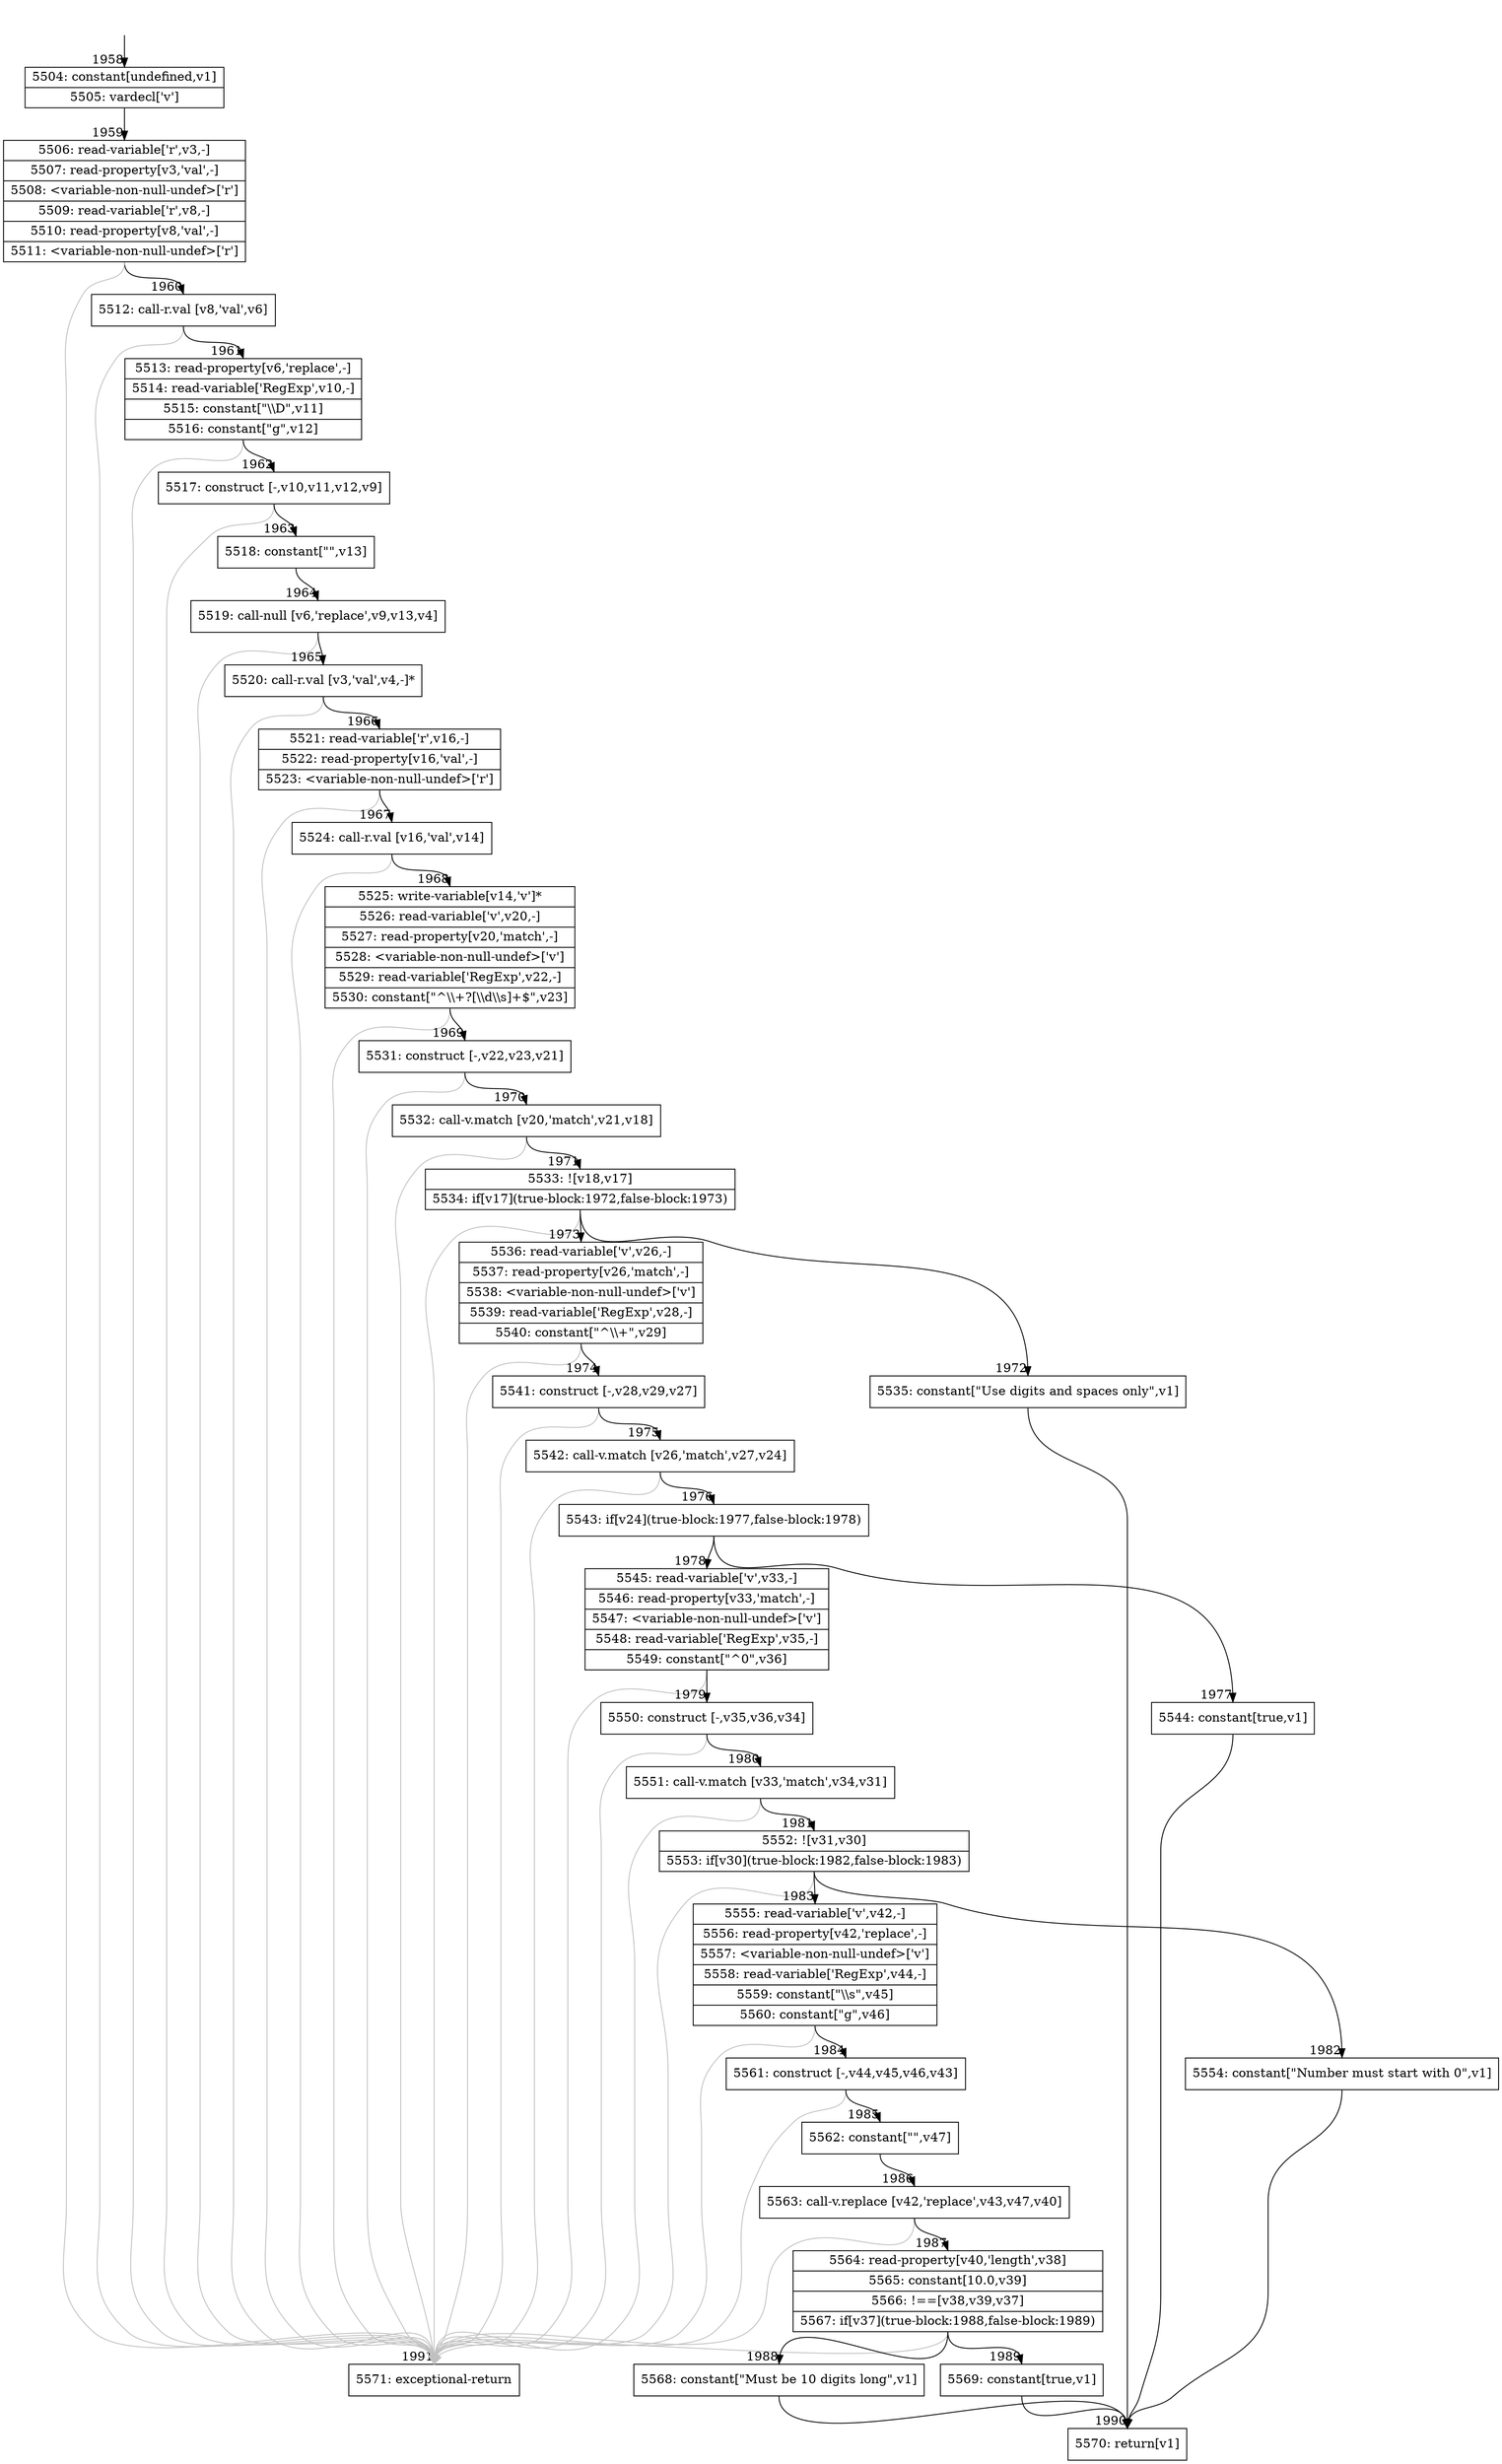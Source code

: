 digraph {
rankdir="TD"
BB_entry169[shape=none,label=""];
BB_entry169 -> BB1958 [tailport=s, headport=n, headlabel="    1958"]
BB1958 [shape=record label="{5504: constant[undefined,v1]|5505: vardecl['v']}" ] 
BB1958 -> BB1959 [tailport=s, headport=n, headlabel="      1959"]
BB1959 [shape=record label="{5506: read-variable['r',v3,-]|5507: read-property[v3,'val',-]|5508: \<variable-non-null-undef\>['r']|5509: read-variable['r',v8,-]|5510: read-property[v8,'val',-]|5511: \<variable-non-null-undef\>['r']}" ] 
BB1959 -> BB1960 [tailport=s, headport=n, headlabel="      1960"]
BB1959 -> BB1991 [tailport=s, headport=n, color=gray, headlabel="      1991"]
BB1960 [shape=record label="{5512: call-r.val [v8,'val',v6]}" ] 
BB1960 -> BB1961 [tailport=s, headport=n, headlabel="      1961"]
BB1960 -> BB1991 [tailport=s, headport=n, color=gray]
BB1961 [shape=record label="{5513: read-property[v6,'replace',-]|5514: read-variable['RegExp',v10,-]|5515: constant[\"\\\\D\",v11]|5516: constant[\"g\",v12]}" ] 
BB1961 -> BB1962 [tailport=s, headport=n, headlabel="      1962"]
BB1961 -> BB1991 [tailport=s, headport=n, color=gray]
BB1962 [shape=record label="{5517: construct [-,v10,v11,v12,v9]}" ] 
BB1962 -> BB1963 [tailport=s, headport=n, headlabel="      1963"]
BB1962 -> BB1991 [tailport=s, headport=n, color=gray]
BB1963 [shape=record label="{5518: constant[\"\",v13]}" ] 
BB1963 -> BB1964 [tailport=s, headport=n, headlabel="      1964"]
BB1964 [shape=record label="{5519: call-null [v6,'replace',v9,v13,v4]}" ] 
BB1964 -> BB1965 [tailport=s, headport=n, headlabel="      1965"]
BB1964 -> BB1991 [tailport=s, headport=n, color=gray]
BB1965 [shape=record label="{5520: call-r.val [v3,'val',v4,-]*}" ] 
BB1965 -> BB1966 [tailport=s, headport=n, headlabel="      1966"]
BB1965 -> BB1991 [tailport=s, headport=n, color=gray]
BB1966 [shape=record label="{5521: read-variable['r',v16,-]|5522: read-property[v16,'val',-]|5523: \<variable-non-null-undef\>['r']}" ] 
BB1966 -> BB1967 [tailport=s, headport=n, headlabel="      1967"]
BB1966 -> BB1991 [tailport=s, headport=n, color=gray]
BB1967 [shape=record label="{5524: call-r.val [v16,'val',v14]}" ] 
BB1967 -> BB1968 [tailport=s, headport=n, headlabel="      1968"]
BB1967 -> BB1991 [tailport=s, headport=n, color=gray]
BB1968 [shape=record label="{5525: write-variable[v14,'v']*|5526: read-variable['v',v20,-]|5527: read-property[v20,'match',-]|5528: \<variable-non-null-undef\>['v']|5529: read-variable['RegExp',v22,-]|5530: constant[\"^\\\\+?[\\\\d\\\\s]+$\",v23]}" ] 
BB1968 -> BB1969 [tailport=s, headport=n, headlabel="      1969"]
BB1968 -> BB1991 [tailport=s, headport=n, color=gray]
BB1969 [shape=record label="{5531: construct [-,v22,v23,v21]}" ] 
BB1969 -> BB1970 [tailport=s, headport=n, headlabel="      1970"]
BB1969 -> BB1991 [tailport=s, headport=n, color=gray]
BB1970 [shape=record label="{5532: call-v.match [v20,'match',v21,v18]}" ] 
BB1970 -> BB1971 [tailport=s, headport=n, headlabel="      1971"]
BB1970 -> BB1991 [tailport=s, headport=n, color=gray]
BB1971 [shape=record label="{5533: ![v18,v17]|5534: if[v17](true-block:1972,false-block:1973)}" ] 
BB1971 -> BB1972 [tailport=s, headport=n, headlabel="      1972"]
BB1971 -> BB1973 [tailport=s, headport=n, headlabel="      1973"]
BB1971 -> BB1991 [tailport=s, headport=n, color=gray]
BB1972 [shape=record label="{5535: constant[\"Use digits and spaces only\",v1]}" ] 
BB1972 -> BB1990 [tailport=s, headport=n, headlabel="      1990"]
BB1973 [shape=record label="{5536: read-variable['v',v26,-]|5537: read-property[v26,'match',-]|5538: \<variable-non-null-undef\>['v']|5539: read-variable['RegExp',v28,-]|5540: constant[\"^\\\\+\",v29]}" ] 
BB1973 -> BB1974 [tailport=s, headport=n, headlabel="      1974"]
BB1973 -> BB1991 [tailport=s, headport=n, color=gray]
BB1974 [shape=record label="{5541: construct [-,v28,v29,v27]}" ] 
BB1974 -> BB1975 [tailport=s, headport=n, headlabel="      1975"]
BB1974 -> BB1991 [tailport=s, headport=n, color=gray]
BB1975 [shape=record label="{5542: call-v.match [v26,'match',v27,v24]}" ] 
BB1975 -> BB1976 [tailport=s, headport=n, headlabel="      1976"]
BB1975 -> BB1991 [tailport=s, headport=n, color=gray]
BB1976 [shape=record label="{5543: if[v24](true-block:1977,false-block:1978)}" ] 
BB1976 -> BB1977 [tailport=s, headport=n, headlabel="      1977"]
BB1976 -> BB1978 [tailport=s, headport=n, headlabel="      1978"]
BB1977 [shape=record label="{5544: constant[true,v1]}" ] 
BB1977 -> BB1990 [tailport=s, headport=n]
BB1978 [shape=record label="{5545: read-variable['v',v33,-]|5546: read-property[v33,'match',-]|5547: \<variable-non-null-undef\>['v']|5548: read-variable['RegExp',v35,-]|5549: constant[\"^0\",v36]}" ] 
BB1978 -> BB1979 [tailport=s, headport=n, headlabel="      1979"]
BB1978 -> BB1991 [tailport=s, headport=n, color=gray]
BB1979 [shape=record label="{5550: construct [-,v35,v36,v34]}" ] 
BB1979 -> BB1980 [tailport=s, headport=n, headlabel="      1980"]
BB1979 -> BB1991 [tailport=s, headport=n, color=gray]
BB1980 [shape=record label="{5551: call-v.match [v33,'match',v34,v31]}" ] 
BB1980 -> BB1981 [tailport=s, headport=n, headlabel="      1981"]
BB1980 -> BB1991 [tailport=s, headport=n, color=gray]
BB1981 [shape=record label="{5552: ![v31,v30]|5553: if[v30](true-block:1982,false-block:1983)}" ] 
BB1981 -> BB1982 [tailport=s, headport=n, headlabel="      1982"]
BB1981 -> BB1983 [tailport=s, headport=n, headlabel="      1983"]
BB1981 -> BB1991 [tailport=s, headport=n, color=gray]
BB1982 [shape=record label="{5554: constant[\"Number must start with 0\",v1]}" ] 
BB1982 -> BB1990 [tailport=s, headport=n]
BB1983 [shape=record label="{5555: read-variable['v',v42,-]|5556: read-property[v42,'replace',-]|5557: \<variable-non-null-undef\>['v']|5558: read-variable['RegExp',v44,-]|5559: constant[\"\\\\s\",v45]|5560: constant[\"g\",v46]}" ] 
BB1983 -> BB1984 [tailport=s, headport=n, headlabel="      1984"]
BB1983 -> BB1991 [tailport=s, headport=n, color=gray]
BB1984 [shape=record label="{5561: construct [-,v44,v45,v46,v43]}" ] 
BB1984 -> BB1985 [tailport=s, headport=n, headlabel="      1985"]
BB1984 -> BB1991 [tailport=s, headport=n, color=gray]
BB1985 [shape=record label="{5562: constant[\"\",v47]}" ] 
BB1985 -> BB1986 [tailport=s, headport=n, headlabel="      1986"]
BB1986 [shape=record label="{5563: call-v.replace [v42,'replace',v43,v47,v40]}" ] 
BB1986 -> BB1987 [tailport=s, headport=n, headlabel="      1987"]
BB1986 -> BB1991 [tailport=s, headport=n, color=gray]
BB1987 [shape=record label="{5564: read-property[v40,'length',v38]|5565: constant[10.0,v39]|5566: !==[v38,v39,v37]|5567: if[v37](true-block:1988,false-block:1989)}" ] 
BB1987 -> BB1988 [tailport=s, headport=n, headlabel="      1988"]
BB1987 -> BB1989 [tailport=s, headport=n, headlabel="      1989"]
BB1987 -> BB1991 [tailport=s, headport=n, color=gray]
BB1988 [shape=record label="{5568: constant[\"Must be 10 digits long\",v1]}" ] 
BB1988 -> BB1990 [tailport=s, headport=n]
BB1989 [shape=record label="{5569: constant[true,v1]}" ] 
BB1989 -> BB1990 [tailport=s, headport=n]
BB1990 [shape=record label="{5570: return[v1]}" ] 
BB1991 [shape=record label="{5571: exceptional-return}" ] 
//#$~ 1877
}
